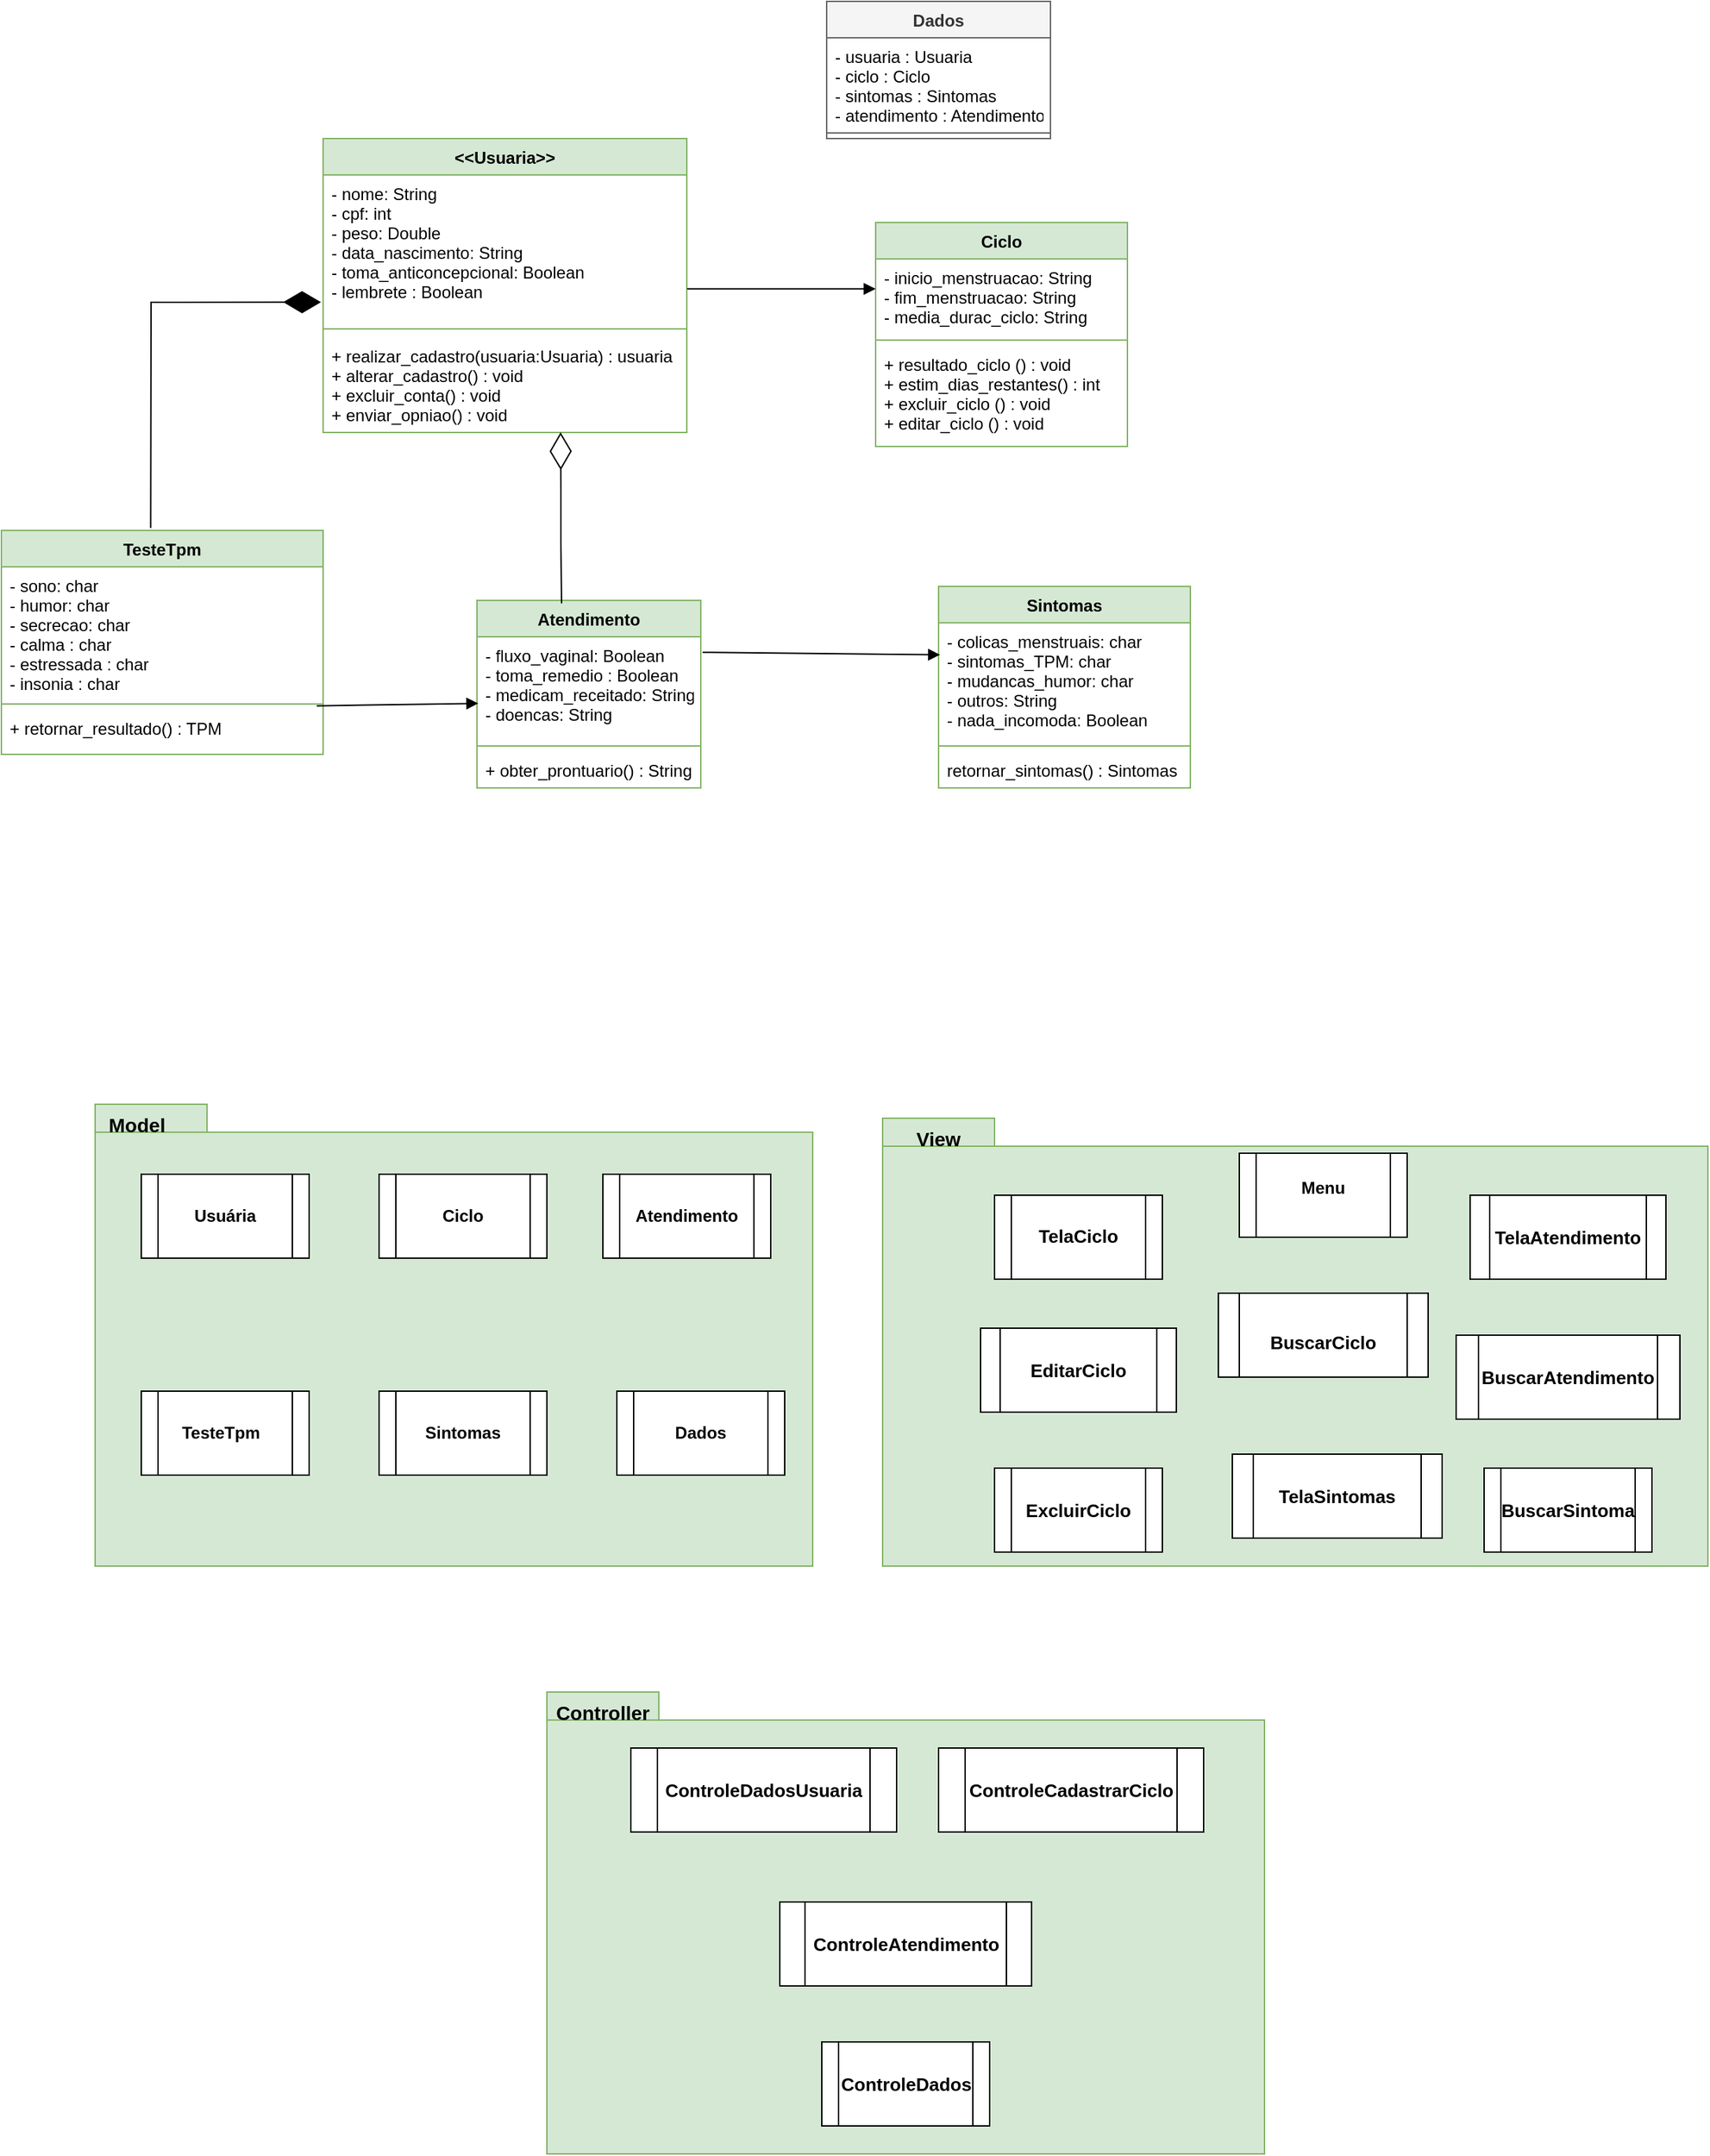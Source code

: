 <mxfile version="20.8.10"><diagram id="QIaE2gH7KxSc6lVVyMVE" name="Página-1"><mxGraphModel dx="1010" dy="1792" grid="1" gridSize="10" guides="1" tooltips="1" connect="1" arrows="1" fold="1" page="1" pageScale="1" pageWidth="827" pageHeight="1169" math="0" shadow="0"><root><mxCell id="0"/><mxCell id="1" parent="0"/><mxCell id="FGWMYtXQEXD3iyeyLF6L-1" value="&lt;&lt;Usuaria&gt;&gt;" style="swimlane;fontStyle=1;align=center;verticalAlign=top;childLayout=stackLayout;horizontal=1;startSize=26;horizontalStack=0;resizeParent=1;resizeParentMax=0;resizeLast=0;collapsible=1;marginBottom=0;fillColor=#d5e8d4;strokeColor=#82b366;" parent="1" vertex="1"><mxGeometry x="330" y="-200" width="260" height="210" as="geometry"><mxRectangle x="80" y="90" width="80" height="30" as="alternateBounds"/></mxGeometry></mxCell><mxCell id="FGWMYtXQEXD3iyeyLF6L-2" value="- nome: String&#10;- cpf: int&#10;- peso: Double&#10;- data_nascimento: String&#10;- toma_anticoncepcional: Boolean&#10;- lembrete : Boolean" style="text;strokeColor=none;fillColor=none;align=left;verticalAlign=top;spacingLeft=4;spacingRight=4;overflow=hidden;rotatable=0;points=[[0,0.5],[1,0.5]];portConstraint=eastwest;" parent="FGWMYtXQEXD3iyeyLF6L-1" vertex="1"><mxGeometry y="26" width="260" height="104" as="geometry"/></mxCell><mxCell id="FGWMYtXQEXD3iyeyLF6L-3" value="" style="line;strokeWidth=1;fillColor=none;align=left;verticalAlign=middle;spacingTop=-1;spacingLeft=3;spacingRight=3;rotatable=0;labelPosition=right;points=[];portConstraint=eastwest;strokeColor=inherit;" parent="FGWMYtXQEXD3iyeyLF6L-1" vertex="1"><mxGeometry y="130" width="260" height="12" as="geometry"/></mxCell><mxCell id="FGWMYtXQEXD3iyeyLF6L-4" value="+ realizar_cadastro(usuaria:Usuaria) : usuaria&#10;+ alterar_cadastro() : void&#10;+ excluir_conta() : void&#10;+ enviar_opniao() : void&#10;" style="text;strokeColor=none;fillColor=none;align=left;verticalAlign=top;spacingLeft=4;spacingRight=4;overflow=hidden;rotatable=0;points=[[0,0.5],[1,0.5]];portConstraint=eastwest;" parent="FGWMYtXQEXD3iyeyLF6L-1" vertex="1"><mxGeometry y="142" width="260" height="68" as="geometry"/></mxCell><mxCell id="FGWMYtXQEXD3iyeyLF6L-5" value="Ciclo" style="swimlane;fontStyle=1;align=center;verticalAlign=top;childLayout=stackLayout;horizontal=1;startSize=26;horizontalStack=0;resizeParent=1;resizeParentMax=0;resizeLast=0;collapsible=1;marginBottom=0;fillColor=#d5e8d4;strokeColor=#82b366;" parent="1" vertex="1"><mxGeometry x="725" y="-140" width="180" height="160" as="geometry"/></mxCell><mxCell id="FGWMYtXQEXD3iyeyLF6L-6" value="- inicio_menstruacao: String&#10;- fim_menstruacao: String&#10;- media_durac_ciclo: String" style="text;strokeColor=none;fillColor=none;align=left;verticalAlign=top;spacingLeft=4;spacingRight=4;overflow=hidden;rotatable=0;points=[[0,0.5],[1,0.5]];portConstraint=eastwest;" parent="FGWMYtXQEXD3iyeyLF6L-5" vertex="1"><mxGeometry y="26" width="180" height="54" as="geometry"/></mxCell><mxCell id="h7QhNLC0vZtvZxiR2GZ8-3" value="" style="html=1;verticalAlign=bottom;endArrow=block;rounded=0;exitX=1.001;exitY=0.782;exitDx=0;exitDy=0;exitPerimeter=0;" parent="FGWMYtXQEXD3iyeyLF6L-5" source="FGWMYtXQEXD3iyeyLF6L-2" edge="1"><mxGeometry width="80" relative="1" as="geometry"><mxPoint x="-130" y="47.82" as="sourcePoint"/><mxPoint y="47.41" as="targetPoint"/></mxGeometry></mxCell><mxCell id="FGWMYtXQEXD3iyeyLF6L-7" value="" style="line;strokeWidth=1;fillColor=none;align=left;verticalAlign=middle;spacingTop=-1;spacingLeft=3;spacingRight=3;rotatable=0;labelPosition=right;points=[];portConstraint=eastwest;strokeColor=inherit;" parent="FGWMYtXQEXD3iyeyLF6L-5" vertex="1"><mxGeometry y="80" width="180" height="8" as="geometry"/></mxCell><mxCell id="FGWMYtXQEXD3iyeyLF6L-8" value="+ resultado_ciclo () : void &#10;+ estim_dias_restantes() : int&#10;+ excluir_ciclo () : void&#10;+ editar_ciclo () : void " style="text;strokeColor=none;fillColor=none;align=left;verticalAlign=top;spacingLeft=4;spacingRight=4;overflow=hidden;rotatable=0;points=[[0,0.5],[1,0.5]];portConstraint=eastwest;" parent="FGWMYtXQEXD3iyeyLF6L-5" vertex="1"><mxGeometry y="88" width="180" height="72" as="geometry"/></mxCell><mxCell id="FGWMYtXQEXD3iyeyLF6L-19" value="Sintomas" style="swimlane;fontStyle=1;align=center;verticalAlign=top;childLayout=stackLayout;horizontal=1;startSize=26;horizontalStack=0;resizeParent=1;resizeParentMax=0;resizeLast=0;collapsible=1;marginBottom=0;fillColor=#d5e8d4;strokeColor=#82b366;" parent="1" vertex="1"><mxGeometry x="770" y="120" width="180" height="144" as="geometry"/></mxCell><mxCell id="FGWMYtXQEXD3iyeyLF6L-20" value="- colicas_menstruais: char&#10;- sintomas_TPM: char&#10;- mudancas_humor: char&#10;- outros: String&#10;- nada_incomoda: Boolean" style="text;strokeColor=none;fillColor=none;align=left;verticalAlign=top;spacingLeft=4;spacingRight=4;overflow=hidden;rotatable=0;points=[[0,0.5],[1,0.5]];portConstraint=eastwest;" parent="FGWMYtXQEXD3iyeyLF6L-19" vertex="1"><mxGeometry y="26" width="180" height="84" as="geometry"/></mxCell><mxCell id="FGWMYtXQEXD3iyeyLF6L-21" value="" style="line;strokeWidth=1;fillColor=none;align=left;verticalAlign=middle;spacingTop=-1;spacingLeft=3;spacingRight=3;rotatable=0;labelPosition=right;points=[];portConstraint=eastwest;strokeColor=inherit;" parent="FGWMYtXQEXD3iyeyLF6L-19" vertex="1"><mxGeometry y="110" width="180" height="8" as="geometry"/></mxCell><mxCell id="FGWMYtXQEXD3iyeyLF6L-22" value="retornar_sintomas() : Sintomas" style="text;strokeColor=none;fillColor=none;align=left;verticalAlign=top;spacingLeft=4;spacingRight=4;overflow=hidden;rotatable=0;points=[[0,0.5],[1,0.5]];portConstraint=eastwest;" parent="FGWMYtXQEXD3iyeyLF6L-19" vertex="1"><mxGeometry y="118" width="180" height="26" as="geometry"/></mxCell><mxCell id="FGWMYtXQEXD3iyeyLF6L-23" value="TesteTpm" style="swimlane;fontStyle=1;align=center;verticalAlign=top;childLayout=stackLayout;horizontal=1;startSize=26;horizontalStack=0;resizeParent=1;resizeParentMax=0;resizeLast=0;collapsible=1;marginBottom=0;fillColor=#d5e8d4;strokeColor=#82b366;rounded=0;shadow=0;glass=0;" parent="1" vertex="1"><mxGeometry x="100" y="80" width="230" height="160" as="geometry"/></mxCell><mxCell id="FGWMYtXQEXD3iyeyLF6L-24" value="- sono: char&#10;- humor: char&#10;- secrecao: char&#10;- calma : char&#10;- estressada : char&#10;- insonia : char" style="text;strokeColor=none;fillColor=none;align=left;verticalAlign=top;spacingLeft=4;spacingRight=4;overflow=hidden;rotatable=0;points=[[0,0.5],[1,0.5]];portConstraint=eastwest;" parent="FGWMYtXQEXD3iyeyLF6L-23" vertex="1"><mxGeometry y="26" width="230" height="94" as="geometry"/></mxCell><mxCell id="FGWMYtXQEXD3iyeyLF6L-25" value="" style="line;strokeWidth=1;fillColor=none;align=left;verticalAlign=middle;spacingTop=-1;spacingLeft=3;spacingRight=3;rotatable=0;labelPosition=right;points=[];portConstraint=eastwest;strokeColor=inherit;" parent="FGWMYtXQEXD3iyeyLF6L-23" vertex="1"><mxGeometry y="120" width="230" height="8" as="geometry"/></mxCell><mxCell id="FGWMYtXQEXD3iyeyLF6L-26" value="+ retornar_resultado() : TPM" style="text;strokeColor=none;fillColor=none;align=left;verticalAlign=top;spacingLeft=4;spacingRight=4;overflow=hidden;rotatable=0;points=[[0,0.5],[1,0.5]];portConstraint=eastwest;" parent="FGWMYtXQEXD3iyeyLF6L-23" vertex="1"><mxGeometry y="128" width="230" height="32" as="geometry"/></mxCell><mxCell id="FGWMYtXQEXD3iyeyLF6L-27" value="Atendimento" style="swimlane;fontStyle=1;align=center;verticalAlign=top;childLayout=stackLayout;horizontal=1;startSize=26;horizontalStack=0;resizeParent=1;resizeParentMax=0;resizeLast=0;collapsible=1;marginBottom=0;fillColor=#d5e8d4;strokeColor=#82b366;" parent="1" vertex="1"><mxGeometry x="440" y="130" width="160" height="134" as="geometry"/></mxCell><mxCell id="FGWMYtXQEXD3iyeyLF6L-28" value="- fluxo_vaginal: Boolean&#10;- toma_remedio : Boolean&#10;- medicam_receitado: String &#10;- doencas: String" style="text;strokeColor=none;fillColor=none;align=left;verticalAlign=top;spacingLeft=4;spacingRight=4;overflow=hidden;rotatable=0;points=[[0,0.5],[1,0.5]];portConstraint=eastwest;" parent="FGWMYtXQEXD3iyeyLF6L-27" vertex="1"><mxGeometry y="26" width="160" height="74" as="geometry"/></mxCell><mxCell id="FGWMYtXQEXD3iyeyLF6L-29" value="" style="line;strokeWidth=1;fillColor=none;align=left;verticalAlign=middle;spacingTop=-1;spacingLeft=3;spacingRight=3;rotatable=0;labelPosition=right;points=[];portConstraint=eastwest;strokeColor=inherit;" parent="FGWMYtXQEXD3iyeyLF6L-27" vertex="1"><mxGeometry y="100" width="160" height="8" as="geometry"/></mxCell><mxCell id="FGWMYtXQEXD3iyeyLF6L-30" value="+ obter_prontuario() : String" style="text;strokeColor=none;fillColor=none;align=left;verticalAlign=top;spacingLeft=4;spacingRight=4;overflow=hidden;rotatable=0;points=[[0,0.5],[1,0.5]];portConstraint=eastwest;" parent="FGWMYtXQEXD3iyeyLF6L-27" vertex="1"><mxGeometry y="108" width="160" height="26" as="geometry"/></mxCell><mxCell id="FGWMYtXQEXD3iyeyLF6L-31" value="" style="endArrow=diamondThin;endFill=1;endSize=24;html=1;rounded=0;entryX=-0.006;entryY=0.874;entryDx=0;entryDy=0;entryPerimeter=0;exitX=0.464;exitY=-0.011;exitDx=0;exitDy=0;exitPerimeter=0;" parent="1" source="FGWMYtXQEXD3iyeyLF6L-23" target="FGWMYtXQEXD3iyeyLF6L-2" edge="1"><mxGeometry width="160" relative="1" as="geometry"><mxPoint x="180" y="-83" as="sourcePoint"/><mxPoint x="330" y="-60.0" as="targetPoint"/><Array as="points"><mxPoint x="207" y="-83"/></Array></mxGeometry></mxCell><mxCell id="h7QhNLC0vZtvZxiR2GZ8-10" value="" style="endArrow=diamondThin;endFill=0;endSize=24;html=1;rounded=0;entryX=0.653;entryY=0.999;entryDx=0;entryDy=0;entryPerimeter=0;exitX=0.378;exitY=0.016;exitDx=0;exitDy=0;exitPerimeter=0;" parent="1" source="FGWMYtXQEXD3iyeyLF6L-27" target="FGWMYtXQEXD3iyeyLF6L-4" edge="1"><mxGeometry width="160" relative="1" as="geometry"><mxPoint x="500" y="100" as="sourcePoint"/><mxPoint x="500" y="20" as="targetPoint"/><Array as="points"><mxPoint x="500" y="90"/><mxPoint x="500" y="50"/></Array></mxGeometry></mxCell><mxCell id="h7QhNLC0vZtvZxiR2GZ8-11" value="" style="html=1;verticalAlign=bottom;endArrow=block;rounded=0;entryX=0.006;entryY=0.272;entryDx=0;entryDy=0;entryPerimeter=0;exitX=1.008;exitY=0.15;exitDx=0;exitDy=0;exitPerimeter=0;" parent="1" source="FGWMYtXQEXD3iyeyLF6L-28" target="FGWMYtXQEXD3iyeyLF6L-20" edge="1"><mxGeometry width="80" relative="1" as="geometry"><mxPoint x="680" y="169" as="sourcePoint"/><mxPoint x="680" y="170" as="targetPoint"/><Array as="points"/></mxGeometry></mxCell><mxCell id="h7QhNLC0vZtvZxiR2GZ8-12" value="" style="html=1;verticalAlign=bottom;endArrow=block;rounded=0;exitX=0.98;exitY=-0.083;exitDx=0;exitDy=0;exitPerimeter=0;entryX=0.006;entryY=0.643;entryDx=0;entryDy=0;entryPerimeter=0;" parent="1" source="FGWMYtXQEXD3iyeyLF6L-26" target="FGWMYtXQEXD3iyeyLF6L-28" edge="1"><mxGeometry width="80" relative="1" as="geometry"><mxPoint x="350" y="200" as="sourcePoint"/><mxPoint x="440" y="200" as="targetPoint"/><Array as="points"/></mxGeometry></mxCell><mxCell id="h7QhNLC0vZtvZxiR2GZ8-24" value="Dados" style="swimlane;fontStyle=1;align=center;verticalAlign=top;childLayout=stackLayout;horizontal=1;startSize=26;horizontalStack=0;resizeParent=1;resizeParentMax=0;resizeLast=0;collapsible=1;marginBottom=0;fillColor=#f5f5f5;fontColor=#333333;strokeColor=#666666;" parent="1" vertex="1"><mxGeometry x="690" y="-298" width="160" height="98" as="geometry"/></mxCell><mxCell id="h7QhNLC0vZtvZxiR2GZ8-25" value="- usuaria : Usuaria&#10;- ciclo : Ciclo &#10;- sintomas : Sintomas&#10;- atendimento : Atendimento " style="text;strokeColor=none;fillColor=none;align=left;verticalAlign=top;spacingLeft=4;spacingRight=4;overflow=hidden;rotatable=0;points=[[0,0.5],[1,0.5]];portConstraint=eastwest;" parent="h7QhNLC0vZtvZxiR2GZ8-24" vertex="1"><mxGeometry y="26" width="160" height="64" as="geometry"/></mxCell><mxCell id="h7QhNLC0vZtvZxiR2GZ8-26" value="" style="line;strokeWidth=1;fillColor=none;align=left;verticalAlign=middle;spacingTop=-1;spacingLeft=3;spacingRight=3;rotatable=0;labelPosition=right;points=[];portConstraint=eastwest;strokeColor=inherit;" parent="h7QhNLC0vZtvZxiR2GZ8-24" vertex="1"><mxGeometry y="90" width="160" height="8" as="geometry"/></mxCell><mxCell id="SLOk2U8xxOWGuwo5fBq1-1" value="" style="shape=folder;tabWidth=80;tabHeight=20;tabPosition=left;strokeWidth=1;html=1;whiteSpace=wrap;align=center;fontSize=12;fontStyle=1;fillColor=#d5e8d4;strokeColor=#82b366;" parent="1" vertex="1"><mxGeometry x="167" y="490" width="513" height="330" as="geometry"/></mxCell><mxCell id="SLOk2U8xxOWGuwo5fBq1-2" value="" style="shape=process;whiteSpace=wrap;html=1;backgroundOutline=1;fontSize=16;" parent="1" vertex="1"><mxGeometry x="200" y="540" width="120" height="60" as="geometry"/></mxCell><mxCell id="SLOk2U8xxOWGuwo5fBq1-3" value="" style="shape=process;whiteSpace=wrap;html=1;backgroundOutline=1;fontSize=16;" parent="1" vertex="1"><mxGeometry x="370" y="695" width="120" height="60" as="geometry"/></mxCell><mxCell id="SLOk2U8xxOWGuwo5fBq1-4" value="" style="shape=process;whiteSpace=wrap;html=1;backgroundOutline=1;fontSize=16;" parent="1" vertex="1"><mxGeometry x="200" y="695" width="120" height="60" as="geometry"/></mxCell><mxCell id="SLOk2U8xxOWGuwo5fBq1-5" value="" style="shape=process;whiteSpace=wrap;html=1;backgroundOutline=1;fontSize=16;" parent="1" vertex="1"><mxGeometry x="370" y="540" width="120" height="60" as="geometry"/></mxCell><mxCell id="SLOk2U8xxOWGuwo5fBq1-6" value="" style="shape=process;whiteSpace=wrap;html=1;backgroundOutline=1;fontSize=16;" parent="1" vertex="1"><mxGeometry x="530" y="540" width="120" height="60" as="geometry"/></mxCell><mxCell id="SLOk2U8xxOWGuwo5fBq1-7" value="" style="shape=process;whiteSpace=wrap;html=1;backgroundOutline=1;fontSize=16;" parent="1" vertex="1"><mxGeometry x="540" y="695" width="120" height="60" as="geometry"/></mxCell><mxCell id="SLOk2U8xxOWGuwo5fBq1-8" value="" style="shape=folder;tabWidth=80;tabHeight=20;tabPosition=left;strokeWidth=1;html=1;whiteSpace=wrap;align=center;fontSize=12;fontStyle=1;fillColor=#d5e8d4;strokeColor=#82b366;" parent="1" vertex="1"><mxGeometry x="730" y="500" width="590" height="320" as="geometry"/></mxCell><mxCell id="SLOk2U8xxOWGuwo5fBq1-9" value="Usuária" style="text;strokeColor=none;align=center;fillColor=none;html=1;verticalAlign=middle;whiteSpace=wrap;rounded=0;fontStyle=1" parent="1" vertex="1"><mxGeometry x="230" y="555" width="60" height="30" as="geometry"/></mxCell><mxCell id="SLOk2U8xxOWGuwo5fBq1-11" value="Ciclo" style="text;strokeColor=none;align=center;fillColor=none;html=1;verticalAlign=middle;whiteSpace=wrap;rounded=0;fontStyle=1" parent="1" vertex="1"><mxGeometry x="400" y="555" width="60" height="30" as="geometry"/></mxCell><mxCell id="SLOk2U8xxOWGuwo5fBq1-12" value="Atendimento" style="text;strokeColor=none;align=center;fillColor=none;html=1;verticalAlign=middle;whiteSpace=wrap;rounded=0;fontStyle=1" parent="1" vertex="1"><mxGeometry x="560" y="555" width="60" height="30" as="geometry"/></mxCell><mxCell id="SLOk2U8xxOWGuwo5fBq1-13" value="TesteTpm" style="text;strokeColor=none;align=center;fillColor=none;html=1;verticalAlign=middle;whiteSpace=wrap;rounded=0;fontStyle=1" parent="1" vertex="1"><mxGeometry x="227" y="710" width="60" height="30" as="geometry"/></mxCell><mxCell id="SLOk2U8xxOWGuwo5fBq1-14" value="Sintomas" style="text;strokeColor=none;align=center;fillColor=none;html=1;verticalAlign=middle;whiteSpace=wrap;rounded=0;fontStyle=1" parent="1" vertex="1"><mxGeometry x="400" y="710" width="60" height="30" as="geometry"/></mxCell><mxCell id="SLOk2U8xxOWGuwo5fBq1-15" value="Dados" style="text;strokeColor=none;align=center;fillColor=none;html=1;verticalAlign=middle;whiteSpace=wrap;rounded=0;fontStyle=1" parent="1" vertex="1"><mxGeometry x="570" y="710" width="60" height="30" as="geometry"/></mxCell><mxCell id="SLOk2U8xxOWGuwo5fBq1-16" value="Model" style="text;strokeColor=none;align=center;fillColor=none;html=1;verticalAlign=middle;whiteSpace=wrap;rounded=0;fontStyle=1;fontSize=14;" parent="1" vertex="1"><mxGeometry x="167" y="490" width="60" height="30" as="geometry"/></mxCell><mxCell id="SLOk2U8xxOWGuwo5fBq1-31" value="" style="shape=process;whiteSpace=wrap;html=1;backgroundOutline=1;fontSize=16;" parent="1" vertex="1"><mxGeometry x="985" y="525" width="120" height="60" as="geometry"/></mxCell><mxCell id="SLOk2U8xxOWGuwo5fBq1-32" value="Menu" style="text;strokeColor=none;align=center;fillColor=none;html=1;verticalAlign=middle;whiteSpace=wrap;rounded=0;fontStyle=1" parent="1" vertex="1"><mxGeometry x="1015" y="535" width="60" height="30" as="geometry"/></mxCell><mxCell id="SLOk2U8xxOWGuwo5fBq1-33" value="" style="shape=process;whiteSpace=wrap;html=1;backgroundOutline=1;fontSize=16;" parent="1" vertex="1"><mxGeometry x="810" y="555" width="120" height="60" as="geometry"/></mxCell><mxCell id="SLOk2U8xxOWGuwo5fBq1-34" value="" style="shape=process;whiteSpace=wrap;html=1;backgroundOutline=1;fontSize=16;" parent="1" vertex="1"><mxGeometry x="1150" y="555" width="140" height="60" as="geometry"/></mxCell><mxCell id="SLOk2U8xxOWGuwo5fBq1-35" value="" style="shape=process;whiteSpace=wrap;html=1;backgroundOutline=1;fontSize=16;" parent="1" vertex="1"><mxGeometry x="800" y="650" width="140" height="60" as="geometry"/></mxCell><mxCell id="SLOk2U8xxOWGuwo5fBq1-36" value="" style="shape=process;whiteSpace=wrap;html=1;backgroundOutline=1;fontSize=16;" parent="1" vertex="1"><mxGeometry x="1140" y="655" width="160" height="60" as="geometry"/></mxCell><mxCell id="SLOk2U8xxOWGuwo5fBq1-37" value="" style="shape=process;whiteSpace=wrap;html=1;backgroundOutline=1;fontSize=16;" parent="1" vertex="1"><mxGeometry x="970" y="625" width="150" height="60" as="geometry"/></mxCell><mxCell id="SLOk2U8xxOWGuwo5fBq1-38" value="" style="shape=process;whiteSpace=wrap;html=1;backgroundOutline=1;fontSize=16;" parent="1" vertex="1"><mxGeometry x="980" y="740" width="150" height="60" as="geometry"/></mxCell><mxCell id="SLOk2U8xxOWGuwo5fBq1-39" value="ExcluirCiclo" style="shape=process;whiteSpace=wrap;html=1;backgroundOutline=1;fontSize=13;fontStyle=1;labelBackgroundColor=default;" parent="1" vertex="1"><mxGeometry x="810" y="750" width="120" height="60" as="geometry"/></mxCell><mxCell id="SLOk2U8xxOWGuwo5fBq1-40" value="" style="shape=process;whiteSpace=wrap;html=1;backgroundOutline=1;fontSize=16;" parent="1" vertex="1"><mxGeometry x="1160" y="750" width="120" height="60" as="geometry"/></mxCell><mxCell id="SLOk2U8xxOWGuwo5fBq1-45" value="BuscarAtendimento" style="text;strokeColor=none;align=center;fillColor=none;html=1;verticalAlign=middle;whiteSpace=wrap;rounded=0;fontStyle=1;fontSize=13;" parent="1" vertex="1"><mxGeometry x="1190" y="670" width="60" height="30" as="geometry"/></mxCell><mxCell id="SLOk2U8xxOWGuwo5fBq1-46" value="EditarCiclo" style="text;strokeColor=none;align=center;fillColor=none;html=1;verticalAlign=middle;whiteSpace=wrap;rounded=0;fontStyle=1;fontSize=13;" parent="1" vertex="1"><mxGeometry x="840" y="665" width="60" height="30" as="geometry"/></mxCell><mxCell id="SLOk2U8xxOWGuwo5fBq1-48" value="TelaAtendimento" style="text;strokeColor=none;align=center;fillColor=none;html=1;verticalAlign=middle;whiteSpace=wrap;rounded=0;fontStyle=1;fontSize=13;" parent="1" vertex="1"><mxGeometry x="1190" y="570" width="60" height="30" as="geometry"/></mxCell><mxCell id="SLOk2U8xxOWGuwo5fBq1-49" value="TelaCiclo" style="text;strokeColor=none;align=center;fillColor=none;html=1;verticalAlign=middle;whiteSpace=wrap;rounded=0;fontStyle=1;fontSize=13;" parent="1" vertex="1"><mxGeometry x="840" y="569" width="60" height="30" as="geometry"/></mxCell><mxCell id="SLOk2U8xxOWGuwo5fBq1-53" value="View" style="text;strokeColor=none;align=center;fillColor=none;html=1;verticalAlign=middle;whiteSpace=wrap;rounded=0;fontStyle=1;fontSize=14;" parent="1" vertex="1"><mxGeometry x="740" y="500" width="60" height="30" as="geometry"/></mxCell><mxCell id="SLOk2U8xxOWGuwo5fBq1-55" value="" style="shape=folder;tabWidth=80;tabHeight=20;tabPosition=left;strokeWidth=1;html=1;whiteSpace=wrap;align=center;fontSize=12;fontStyle=1;fillColor=#d5e8d4;strokeColor=#82b366;" parent="1" vertex="1"><mxGeometry x="490" y="910" width="513" height="330" as="geometry"/></mxCell><mxCell id="SLOk2U8xxOWGuwo5fBq1-56" value="ControleDadosUsuaria" style="shape=process;whiteSpace=wrap;html=1;backgroundOutline=1;fontSize=13;fontStyle=1;labelBackgroundColor=default;" parent="1" vertex="1"><mxGeometry x="550" y="950" width="190" height="60" as="geometry"/></mxCell><mxCell id="SLOk2U8xxOWGuwo5fBq1-57" value="ControleDados" style="shape=process;whiteSpace=wrap;html=1;backgroundOutline=1;fontSize=13;fontStyle=1;labelBackgroundColor=default;" parent="1" vertex="1"><mxGeometry x="686.5" y="1160" width="120" height="60" as="geometry"/></mxCell><mxCell id="SLOk2U8xxOWGuwo5fBq1-58" value="ControleAtendimento" style="shape=process;whiteSpace=wrap;html=1;backgroundOutline=1;fontSize=13;fontStyle=1;labelBackgroundColor=default;" parent="1" vertex="1"><mxGeometry x="656.5" y="1060" width="180" height="60" as="geometry"/></mxCell><mxCell id="SLOk2U8xxOWGuwo5fBq1-59" value="ControleCadastrarCiclo" style="shape=process;whiteSpace=wrap;html=1;backgroundOutline=1;fontSize=13;fontStyle=1;labelBackgroundColor=default;" parent="1" vertex="1"><mxGeometry x="770" y="950" width="189.5" height="60" as="geometry"/></mxCell><mxCell id="SLOk2U8xxOWGuwo5fBq1-60" style="edgeStyle=orthogonalEdgeStyle;rounded=0;orthogonalLoop=1;jettySize=auto;html=1;exitX=0.5;exitY=1;exitDx=0;exitDy=0;fontSize=14;" parent="1" source="SLOk2U8xxOWGuwo5fBq1-56" target="SLOk2U8xxOWGuwo5fBq1-56" edge="1"><mxGeometry relative="1" as="geometry"/></mxCell><mxCell id="SLOk2U8xxOWGuwo5fBq1-65" value="Controller" style="text;strokeColor=none;align=center;fillColor=none;html=1;verticalAlign=middle;whiteSpace=wrap;rounded=0;fontStyle=1;fontSize=14;" parent="1" vertex="1"><mxGeometry x="500" y="910" width="60" height="30" as="geometry"/></mxCell><mxCell id="3HJBZuQSQ_BYawqXlHlk-1" value="BuscarCiclo" style="text;strokeColor=none;align=center;fillColor=none;html=1;verticalAlign=middle;whiteSpace=wrap;rounded=0;fontStyle=1;fontSize=13;" vertex="1" parent="1"><mxGeometry x="1015" y="645" width="60" height="30" as="geometry"/></mxCell><mxCell id="3HJBZuQSQ_BYawqXlHlk-2" value="TelaSintomas" style="text;strokeColor=none;align=center;fillColor=none;html=1;verticalAlign=middle;whiteSpace=wrap;rounded=0;fontStyle=1;fontSize=13;" vertex="1" parent="1"><mxGeometry x="1025" y="755" width="60" height="30" as="geometry"/></mxCell><mxCell id="3HJBZuQSQ_BYawqXlHlk-3" value="BuscarSintoma" style="text;strokeColor=none;align=center;fillColor=none;html=1;verticalAlign=middle;whiteSpace=wrap;rounded=0;fontStyle=1;fontSize=13;" vertex="1" parent="1"><mxGeometry x="1195" y="770" width="50" height="20" as="geometry"/></mxCell></root></mxGraphModel></diagram></mxfile>